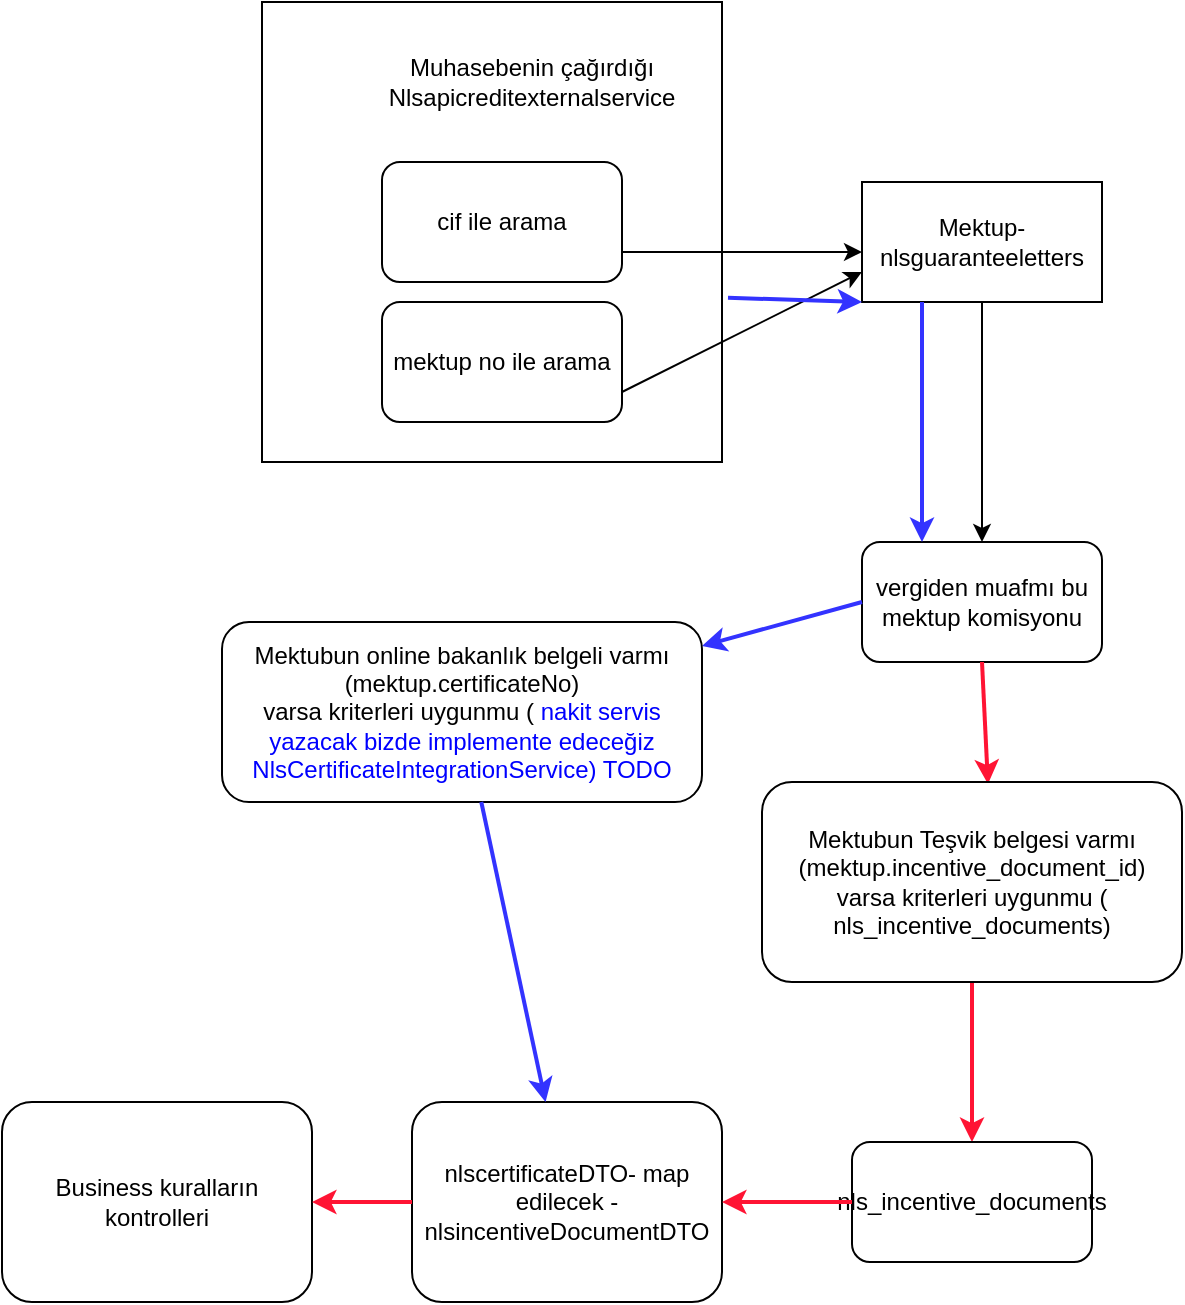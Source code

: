 <mxfile version="14.1.8" type="github">
  <diagram id="hpfmOyAsiqtUEWlXZgno" name="Page-1">
    <mxGraphModel dx="1422" dy="715" grid="1" gridSize="10" guides="1" tooltips="1" connect="1" arrows="1" fold="1" page="1" pageScale="1" pageWidth="827" pageHeight="1169" math="0" shadow="0">
      <root>
        <mxCell id="0" />
        <mxCell id="1" parent="0" />
        <mxCell id="FOYWbe_bQR-YTCnEjWv6-3" value="" style="whiteSpace=wrap;html=1;aspect=fixed;" vertex="1" parent="1">
          <mxGeometry x="160" y="50" width="230" height="230" as="geometry" />
        </mxCell>
        <mxCell id="FOYWbe_bQR-YTCnEjWv6-1" value="cif ile arama&lt;br&gt;" style="rounded=1;whiteSpace=wrap;html=1;" vertex="1" parent="1">
          <mxGeometry x="220" y="130" width="120" height="60" as="geometry" />
        </mxCell>
        <mxCell id="FOYWbe_bQR-YTCnEjWv6-2" value="mektup no ile arama&lt;br&gt;" style="rounded=1;whiteSpace=wrap;html=1;" vertex="1" parent="1">
          <mxGeometry x="220" y="200" width="120" height="60" as="geometry" />
        </mxCell>
        <mxCell id="FOYWbe_bQR-YTCnEjWv6-4" value="Muhasebenin çağırdığı Nlsapicreditexternalservice&lt;br&gt;" style="text;html=1;strokeColor=none;fillColor=none;align=center;verticalAlign=middle;whiteSpace=wrap;rounded=0;" vertex="1" parent="1">
          <mxGeometry x="275" y="80" width="40" height="20" as="geometry" />
        </mxCell>
        <mxCell id="FOYWbe_bQR-YTCnEjWv6-6" value="" style="endArrow=classic;html=1;exitX=1;exitY=0.75;exitDx=0;exitDy=0;" edge="1" parent="1" source="FOYWbe_bQR-YTCnEjWv6-1">
          <mxGeometry width="50" height="50" relative="1" as="geometry">
            <mxPoint x="390" y="360" as="sourcePoint" />
            <mxPoint x="460" y="175" as="targetPoint" />
          </mxGeometry>
        </mxCell>
        <mxCell id="FOYWbe_bQR-YTCnEjWv6-7" value="Mektup- nlsguaranteeletters&lt;br&gt;" style="rounded=0;whiteSpace=wrap;html=1;" vertex="1" parent="1">
          <mxGeometry x="460" y="140" width="120" height="60" as="geometry" />
        </mxCell>
        <mxCell id="FOYWbe_bQR-YTCnEjWv6-8" value="" style="endArrow=classic;html=1;exitX=1;exitY=0.75;exitDx=0;exitDy=0;entryX=0;entryY=0.75;entryDx=0;entryDy=0;" edge="1" parent="1" source="FOYWbe_bQR-YTCnEjWv6-2" target="FOYWbe_bQR-YTCnEjWv6-7">
          <mxGeometry width="50" height="50" relative="1" as="geometry">
            <mxPoint x="390" y="340" as="sourcePoint" />
            <mxPoint x="440" y="290" as="targetPoint" />
          </mxGeometry>
        </mxCell>
        <mxCell id="FOYWbe_bQR-YTCnEjWv6-9" value="" style="endArrow=classic;html=1;exitX=0.5;exitY=1;exitDx=0;exitDy=0;" edge="1" parent="1" source="FOYWbe_bQR-YTCnEjWv6-7">
          <mxGeometry width="50" height="50" relative="1" as="geometry">
            <mxPoint x="390" y="340" as="sourcePoint" />
            <mxPoint x="520" y="320" as="targetPoint" />
          </mxGeometry>
        </mxCell>
        <mxCell id="FOYWbe_bQR-YTCnEjWv6-10" value="vergiden muafmı bu mektup komisyonu&lt;br&gt;" style="rounded=1;whiteSpace=wrap;html=1;" vertex="1" parent="1">
          <mxGeometry x="460" y="320" width="120" height="60" as="geometry" />
        </mxCell>
        <mxCell id="FOYWbe_bQR-YTCnEjWv6-11" value="" style="endArrow=classic;html=1;exitX=0.5;exitY=1;exitDx=0;exitDy=0;strokeColor=#FF1434;strokeWidth=2;entryX=0.538;entryY=0.01;entryDx=0;entryDy=0;entryPerimeter=0;" edge="1" parent="1" source="FOYWbe_bQR-YTCnEjWv6-10" target="FOYWbe_bQR-YTCnEjWv6-12">
          <mxGeometry width="50" height="50" relative="1" as="geometry">
            <mxPoint x="390" y="330" as="sourcePoint" />
            <mxPoint x="520" y="460" as="targetPoint" />
          </mxGeometry>
        </mxCell>
        <mxCell id="FOYWbe_bQR-YTCnEjWv6-15" value="" style="edgeStyle=orthogonalEdgeStyle;rounded=0;orthogonalLoop=1;jettySize=auto;html=1;strokeColor=#FF1434;strokeWidth=2;" edge="1" parent="1" source="FOYWbe_bQR-YTCnEjWv6-12" target="FOYWbe_bQR-YTCnEjWv6-14">
          <mxGeometry relative="1" as="geometry" />
        </mxCell>
        <mxCell id="FOYWbe_bQR-YTCnEjWv6-12" value="Mektubun Teşvik belgesi varmı (mektup.incentive_document_id)&lt;br&gt;varsa kriterleri uygunmu ( nls_incentive_documents)" style="rounded=1;whiteSpace=wrap;html=1;" vertex="1" parent="1">
          <mxGeometry x="410" y="440" width="210" height="100" as="geometry" />
        </mxCell>
        <mxCell id="FOYWbe_bQR-YTCnEjWv6-14" value="nls_incentive_documents" style="rounded=1;whiteSpace=wrap;html=1;" vertex="1" parent="1">
          <mxGeometry x="455" y="620" width="120" height="60" as="geometry" />
        </mxCell>
        <mxCell id="FOYWbe_bQR-YTCnEjWv6-16" value="" style="endArrow=classic;html=1;strokeWidth=2;strokeColor=#3333FF;exitX=0;exitY=0.5;exitDx=0;exitDy=0;" edge="1" parent="1" source="FOYWbe_bQR-YTCnEjWv6-10" target="FOYWbe_bQR-YTCnEjWv6-17">
          <mxGeometry width="50" height="50" relative="1" as="geometry">
            <mxPoint x="390" y="510" as="sourcePoint" />
            <mxPoint x="330" y="400" as="targetPoint" />
          </mxGeometry>
        </mxCell>
        <mxCell id="FOYWbe_bQR-YTCnEjWv6-17" value="Mektubun online bakanlık belgeli varmı (mektup.certificateNo)&lt;br&gt;varsa kriterleri uygunmu ( &lt;font color=&quot;#0000ff&quot;&gt;nakit servis yazacak bizde implemente edeceğiz NlsCertificateIntegrationService) TODO&lt;/font&gt;" style="rounded=1;whiteSpace=wrap;html=1;" vertex="1" parent="1">
          <mxGeometry x="140" y="360" width="240" height="90" as="geometry" />
        </mxCell>
        <mxCell id="FOYWbe_bQR-YTCnEjWv6-18" value="nlscertificateDTO- map edilecek -nlsincentiveDocumentDTO" style="rounded=1;whiteSpace=wrap;html=1;" vertex="1" parent="1">
          <mxGeometry x="235" y="600" width="155" height="100" as="geometry" />
        </mxCell>
        <mxCell id="FOYWbe_bQR-YTCnEjWv6-19" value="" style="edgeStyle=orthogonalEdgeStyle;rounded=0;orthogonalLoop=1;jettySize=auto;html=1;strokeColor=#FF1434;strokeWidth=2;entryX=1;entryY=0.5;entryDx=0;entryDy=0;exitX=0;exitY=0.5;exitDx=0;exitDy=0;" edge="1" parent="1" source="FOYWbe_bQR-YTCnEjWv6-14" target="FOYWbe_bQR-YTCnEjWv6-18">
          <mxGeometry relative="1" as="geometry">
            <mxPoint x="525" y="550" as="sourcePoint" />
            <mxPoint x="525" y="630" as="targetPoint" />
          </mxGeometry>
        </mxCell>
        <mxCell id="FOYWbe_bQR-YTCnEjWv6-20" value="Business kuralların kontrolleri" style="rounded=1;whiteSpace=wrap;html=1;" vertex="1" parent="1">
          <mxGeometry x="30" y="600" width="155" height="100" as="geometry" />
        </mxCell>
        <mxCell id="FOYWbe_bQR-YTCnEjWv6-21" value="" style="edgeStyle=orthogonalEdgeStyle;rounded=0;orthogonalLoop=1;jettySize=auto;html=1;strokeColor=#FF1434;strokeWidth=2;entryX=1;entryY=0.5;entryDx=0;entryDy=0;exitX=0;exitY=0.5;exitDx=0;exitDy=0;" edge="1" parent="1" target="FOYWbe_bQR-YTCnEjWv6-20" source="FOYWbe_bQR-YTCnEjWv6-18">
          <mxGeometry relative="1" as="geometry">
            <mxPoint x="190" y="650" as="sourcePoint" />
            <mxPoint x="260" y="630" as="targetPoint" />
          </mxGeometry>
        </mxCell>
        <mxCell id="FOYWbe_bQR-YTCnEjWv6-22" value="" style="endArrow=classic;html=1;strokeWidth=2;strokeColor=#3333FF;" edge="1" parent="1" source="FOYWbe_bQR-YTCnEjWv6-17" target="FOYWbe_bQR-YTCnEjWv6-18">
          <mxGeometry width="50" height="50" relative="1" as="geometry">
            <mxPoint x="470" y="360" as="sourcePoint" />
            <mxPoint x="390" y="382" as="targetPoint" />
          </mxGeometry>
        </mxCell>
        <mxCell id="FOYWbe_bQR-YTCnEjWv6-23" value="" style="endArrow=classic;html=1;strokeWidth=2;strokeColor=#3333FF;exitX=1.013;exitY=0.643;exitDx=0;exitDy=0;entryX=0;entryY=1;entryDx=0;entryDy=0;exitPerimeter=0;" edge="1" parent="1" source="FOYWbe_bQR-YTCnEjWv6-3" target="FOYWbe_bQR-YTCnEjWv6-7">
          <mxGeometry width="50" height="50" relative="1" as="geometry">
            <mxPoint x="470" y="360" as="sourcePoint" />
            <mxPoint x="390" y="382" as="targetPoint" />
          </mxGeometry>
        </mxCell>
        <mxCell id="FOYWbe_bQR-YTCnEjWv6-24" value="" style="endArrow=classic;html=1;strokeWidth=2;strokeColor=#3333FF;exitX=0.25;exitY=1;exitDx=0;exitDy=0;entryX=0.25;entryY=0;entryDx=0;entryDy=0;" edge="1" parent="1" source="FOYWbe_bQR-YTCnEjWv6-7" target="FOYWbe_bQR-YTCnEjWv6-10">
          <mxGeometry width="50" height="50" relative="1" as="geometry">
            <mxPoint x="402.99" y="207.89" as="sourcePoint" />
            <mxPoint x="470" y="210" as="targetPoint" />
          </mxGeometry>
        </mxCell>
      </root>
    </mxGraphModel>
  </diagram>
</mxfile>
